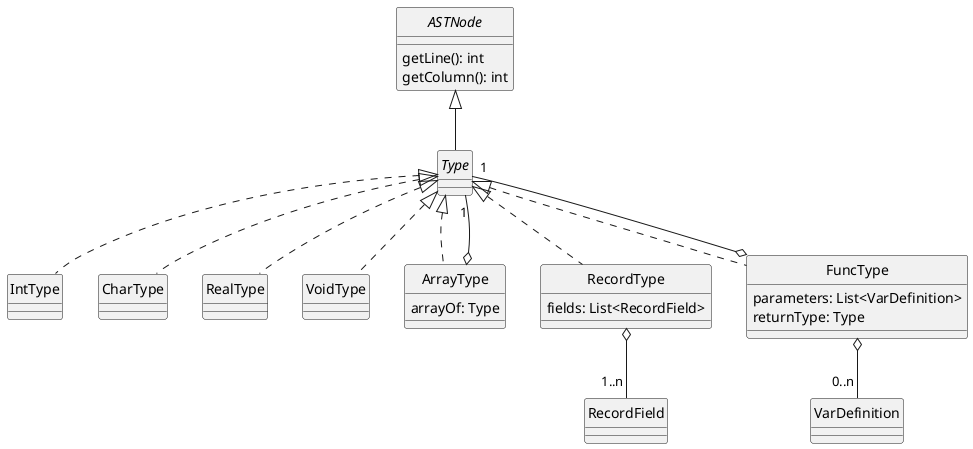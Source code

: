 @startuml Types
skinparam style strictuml
skinparam monochrome true
interface ASTNode {
    getLine(): int
    getColumn(): int
}

class RecordField
interface Type

class IntType
class CharType
class RealType
class VoidType
class ArrayType {
    arrayOf: Type
}
class RecordType {
    fields: List<RecordField>
}

class FuncType {
    parameters: List<VarDefinition>
    returnType: Type
}

ASTNode <|-- Type


Type <|.. IntType
Type <|.. CharType
Type <|.. RealType
Type <|.. ArrayType
Type <|.. RecordType
Type <|.. VoidType
Type <|.. FuncType


ArrayType o-- "1" Type
RecordType o-- "1..n" RecordField
FuncType o-- "1" Type
FuncType o-- "0..n" VarDefinition
@enduml
